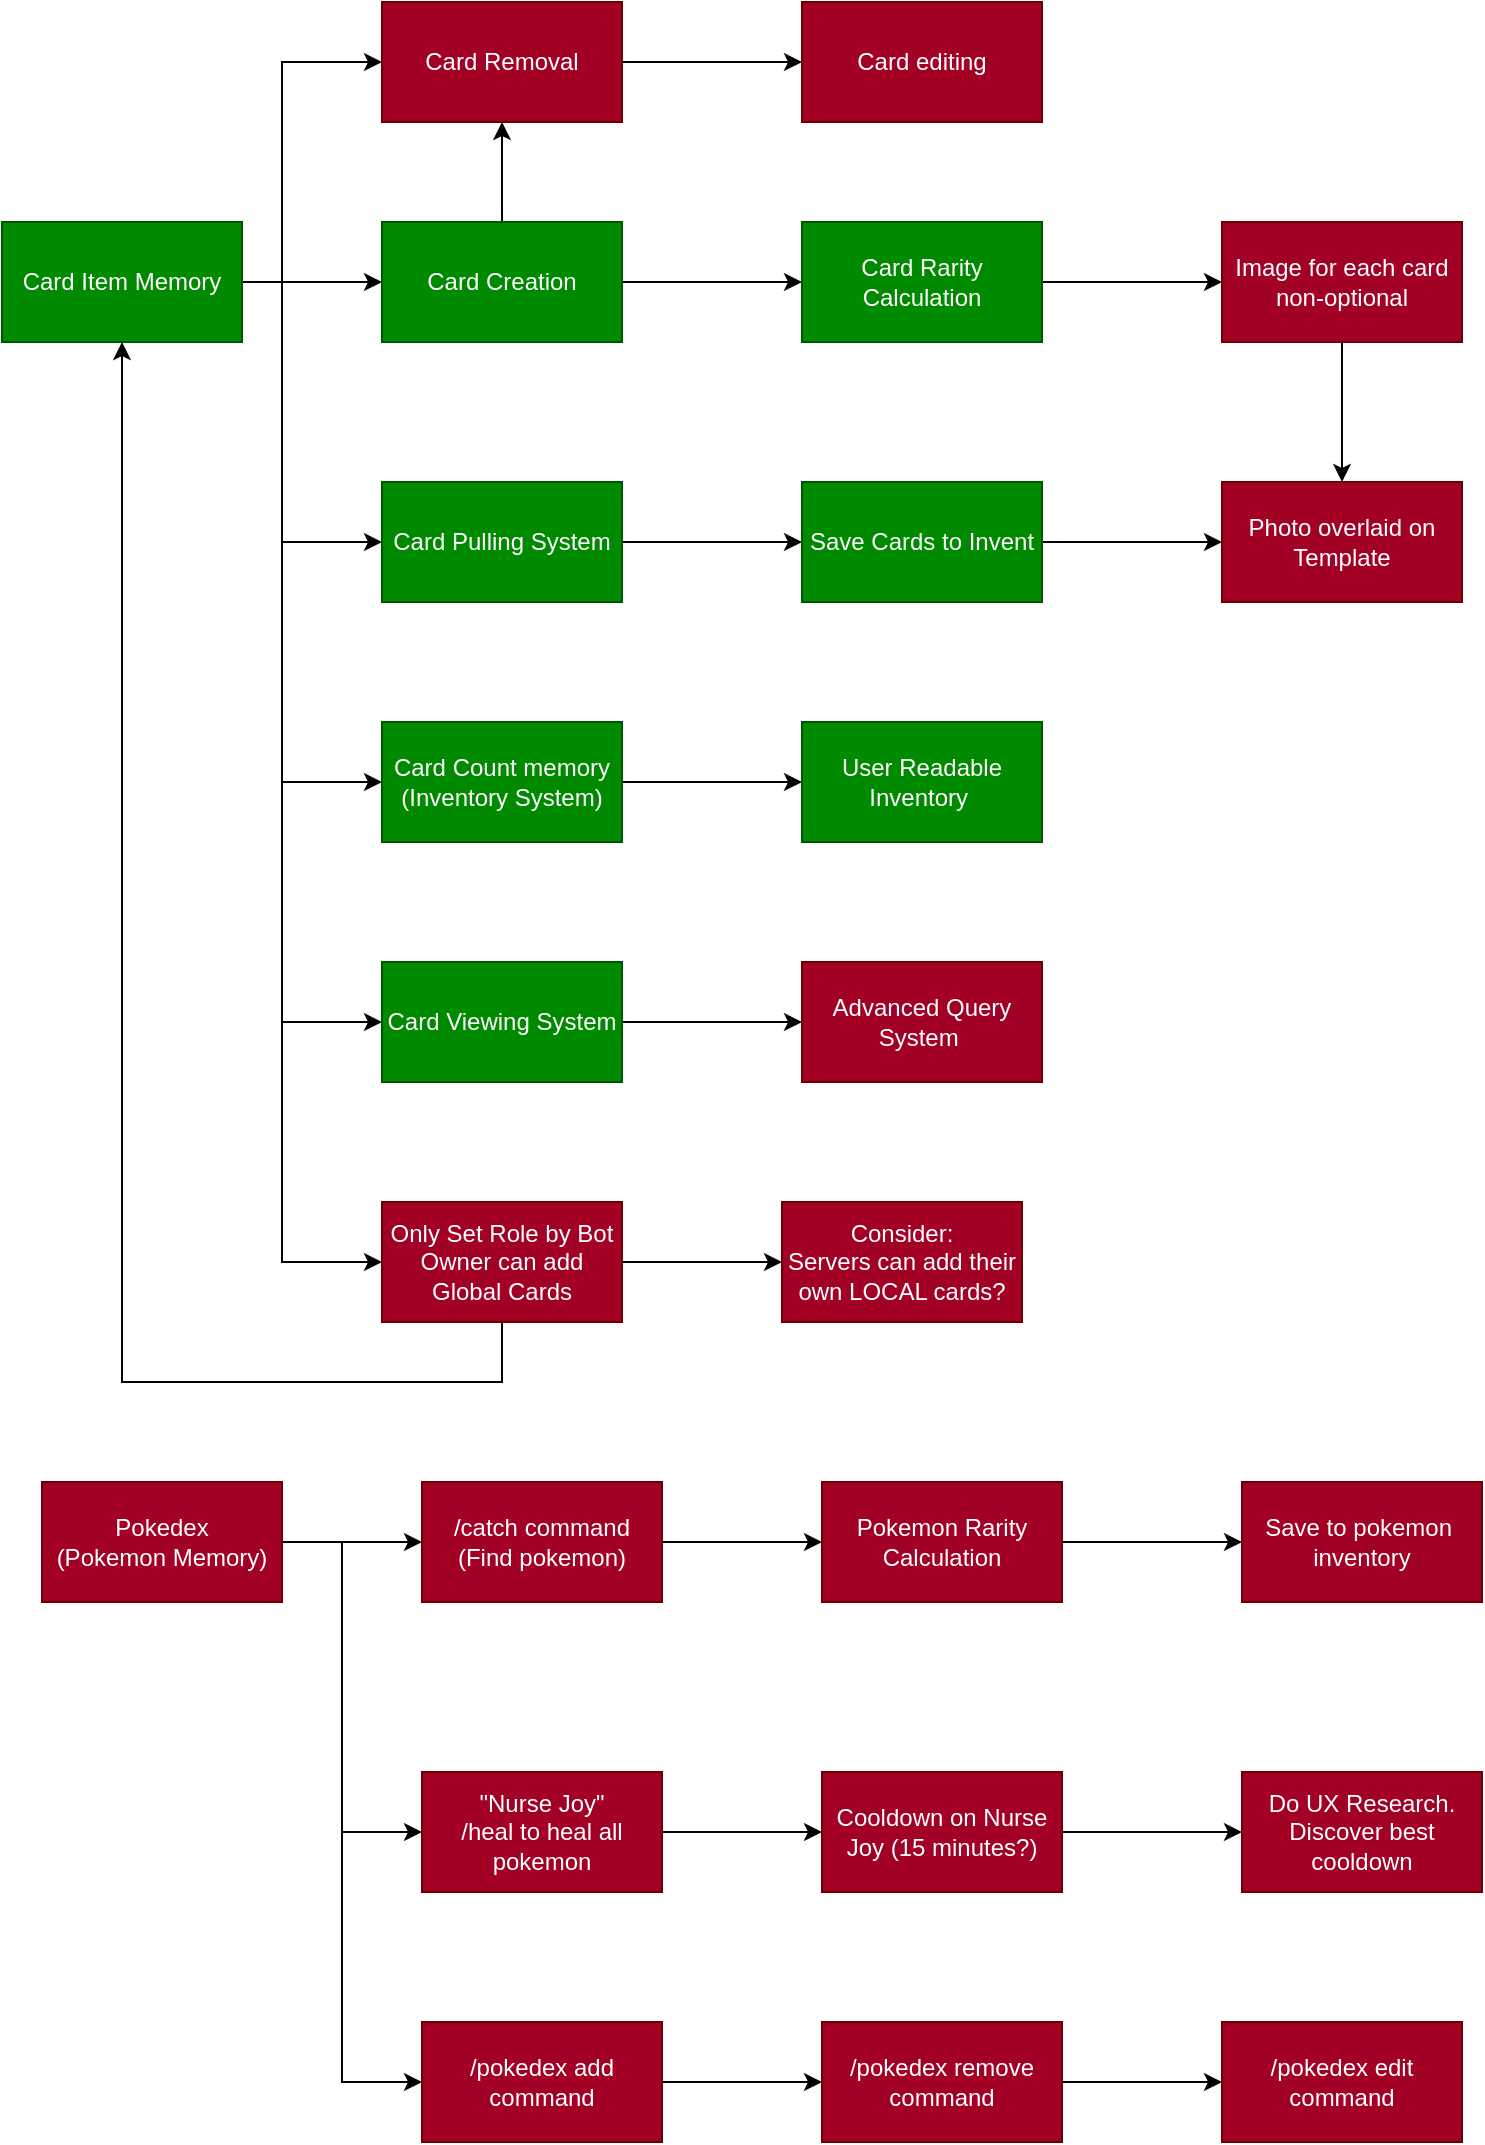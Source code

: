 <mxfile version="27.0.2">
  <diagram name="Page-1" id="VuOHGxyIhAAINdgDTFCT">
    <mxGraphModel dx="1426" dy="841" grid="1" gridSize="10" guides="1" tooltips="1" connect="1" arrows="1" fold="1" page="1" pageScale="1" pageWidth="827" pageHeight="1169" math="0" shadow="0">
      <root>
        <mxCell id="0" />
        <mxCell id="1" parent="0" />
        <mxCell id="pB03gOQXnPwzzRDHyuBl-6" value="" style="edgeStyle=orthogonalEdgeStyle;rounded=0;orthogonalLoop=1;jettySize=auto;html=1;" edge="1" parent="1" source="pB03gOQXnPwzzRDHyuBl-1" target="pB03gOQXnPwzzRDHyuBl-5">
          <mxGeometry relative="1" as="geometry" />
        </mxCell>
        <mxCell id="pB03gOQXnPwzzRDHyuBl-54" value="" style="edgeStyle=orthogonalEdgeStyle;rounded=0;orthogonalLoop=1;jettySize=auto;html=1;" edge="1" parent="1" source="pB03gOQXnPwzzRDHyuBl-1" target="pB03gOQXnPwzzRDHyuBl-52">
          <mxGeometry relative="1" as="geometry" />
        </mxCell>
        <mxCell id="pB03gOQXnPwzzRDHyuBl-1" value="Card Creation" style="rounded=0;whiteSpace=wrap;html=1;fillColor=#008a00;fontColor=#ffffff;strokeColor=#005700;" vertex="1" parent="1">
          <mxGeometry x="220" y="150" width="120" height="60" as="geometry" />
        </mxCell>
        <mxCell id="pB03gOQXnPwzzRDHyuBl-3" value="" style="edgeStyle=orthogonalEdgeStyle;rounded=0;orthogonalLoop=1;jettySize=auto;html=1;" edge="1" parent="1" source="pB03gOQXnPwzzRDHyuBl-2" target="pB03gOQXnPwzzRDHyuBl-1">
          <mxGeometry relative="1" as="geometry" />
        </mxCell>
        <mxCell id="pB03gOQXnPwzzRDHyuBl-13" style="edgeStyle=orthogonalEdgeStyle;rounded=0;orthogonalLoop=1;jettySize=auto;html=1;entryX=0;entryY=0.5;entryDx=0;entryDy=0;" edge="1" parent="1" source="pB03gOQXnPwzzRDHyuBl-2" target="pB03gOQXnPwzzRDHyuBl-12">
          <mxGeometry relative="1" as="geometry">
            <Array as="points">
              <mxPoint x="170" y="180" />
              <mxPoint x="170" y="550" />
            </Array>
          </mxGeometry>
        </mxCell>
        <mxCell id="pB03gOQXnPwzzRDHyuBl-19" style="edgeStyle=orthogonalEdgeStyle;rounded=0;orthogonalLoop=1;jettySize=auto;html=1;entryX=0;entryY=0.5;entryDx=0;entryDy=0;" edge="1" parent="1" source="pB03gOQXnPwzzRDHyuBl-2" target="pB03gOQXnPwzzRDHyuBl-4">
          <mxGeometry relative="1" as="geometry">
            <Array as="points">
              <mxPoint x="170" y="180" />
              <mxPoint x="170" y="430" />
            </Array>
          </mxGeometry>
        </mxCell>
        <mxCell id="pB03gOQXnPwzzRDHyuBl-22" style="edgeStyle=orthogonalEdgeStyle;rounded=0;orthogonalLoop=1;jettySize=auto;html=1;entryX=0;entryY=0.5;entryDx=0;entryDy=0;" edge="1" parent="1" source="pB03gOQXnPwzzRDHyuBl-2" target="pB03gOQXnPwzzRDHyuBl-21">
          <mxGeometry relative="1" as="geometry">
            <Array as="points">
              <mxPoint x="170" y="180" />
              <mxPoint x="170" y="310" />
            </Array>
          </mxGeometry>
        </mxCell>
        <mxCell id="pB03gOQXnPwzzRDHyuBl-44" style="edgeStyle=orthogonalEdgeStyle;rounded=0;orthogonalLoop=1;jettySize=auto;html=1;entryX=0;entryY=0.5;entryDx=0;entryDy=0;" edge="1" parent="1" source="pB03gOQXnPwzzRDHyuBl-2" target="pB03gOQXnPwzzRDHyuBl-43">
          <mxGeometry relative="1" as="geometry">
            <Array as="points">
              <mxPoint x="170" y="180" />
              <mxPoint x="170" y="670" />
            </Array>
          </mxGeometry>
        </mxCell>
        <mxCell id="pB03gOQXnPwzzRDHyuBl-53" style="edgeStyle=orthogonalEdgeStyle;rounded=0;orthogonalLoop=1;jettySize=auto;html=1;entryX=0;entryY=0.5;entryDx=0;entryDy=0;" edge="1" parent="1" source="pB03gOQXnPwzzRDHyuBl-2" target="pB03gOQXnPwzzRDHyuBl-52">
          <mxGeometry relative="1" as="geometry">
            <Array as="points">
              <mxPoint x="170" y="180" />
              <mxPoint x="170" y="70" />
            </Array>
          </mxGeometry>
        </mxCell>
        <mxCell id="pB03gOQXnPwzzRDHyuBl-2" value="Card Item Memory" style="rounded=0;whiteSpace=wrap;html=1;fillColor=#008a00;fontColor=#ffffff;strokeColor=#005700;" vertex="1" parent="1">
          <mxGeometry x="30" y="150" width="120" height="60" as="geometry" />
        </mxCell>
        <mxCell id="pB03gOQXnPwzzRDHyuBl-9" value="" style="edgeStyle=orthogonalEdgeStyle;rounded=0;orthogonalLoop=1;jettySize=auto;html=1;" edge="1" parent="1" source="pB03gOQXnPwzzRDHyuBl-4" target="pB03gOQXnPwzzRDHyuBl-7">
          <mxGeometry relative="1" as="geometry" />
        </mxCell>
        <mxCell id="pB03gOQXnPwzzRDHyuBl-4" value="Card Count memory&lt;div&gt;(Inventory System)&lt;/div&gt;" style="rounded=0;whiteSpace=wrap;html=1;fillColor=#008a00;fontColor=#ffffff;strokeColor=#005700;" vertex="1" parent="1">
          <mxGeometry x="220" y="400" width="120" height="60" as="geometry" />
        </mxCell>
        <mxCell id="pB03gOQXnPwzzRDHyuBl-11" value="" style="edgeStyle=orthogonalEdgeStyle;rounded=0;orthogonalLoop=1;jettySize=auto;html=1;" edge="1" parent="1" source="pB03gOQXnPwzzRDHyuBl-5" target="pB03gOQXnPwzzRDHyuBl-10">
          <mxGeometry relative="1" as="geometry" />
        </mxCell>
        <mxCell id="pB03gOQXnPwzzRDHyuBl-5" value="Card Rarity Calculation" style="rounded=0;whiteSpace=wrap;html=1;fillColor=#008a00;fontColor=#ffffff;strokeColor=#005700;" vertex="1" parent="1">
          <mxGeometry x="430" y="150" width="120" height="60" as="geometry" />
        </mxCell>
        <mxCell id="pB03gOQXnPwzzRDHyuBl-7" value="User Readable&lt;div&gt;Inventory&amp;nbsp;&lt;/div&gt;" style="rounded=0;whiteSpace=wrap;html=1;fillColor=#008a00;fontColor=#ffffff;strokeColor=#005700;" vertex="1" parent="1">
          <mxGeometry x="430" y="400" width="120" height="60" as="geometry" />
        </mxCell>
        <mxCell id="pB03gOQXnPwzzRDHyuBl-27" value="" style="edgeStyle=orthogonalEdgeStyle;rounded=0;orthogonalLoop=1;jettySize=auto;html=1;" edge="1" parent="1" source="pB03gOQXnPwzzRDHyuBl-10" target="pB03gOQXnPwzzRDHyuBl-25">
          <mxGeometry relative="1" as="geometry" />
        </mxCell>
        <mxCell id="pB03gOQXnPwzzRDHyuBl-10" value="Image for each card&lt;div&gt;non-optional&lt;/div&gt;" style="rounded=0;whiteSpace=wrap;html=1;fillColor=#a20025;fontColor=#ffffff;strokeColor=#6F0000;" vertex="1" parent="1">
          <mxGeometry x="640" y="150" width="120" height="60" as="geometry" />
        </mxCell>
        <mxCell id="pB03gOQXnPwzzRDHyuBl-15" value="" style="edgeStyle=orthogonalEdgeStyle;rounded=0;orthogonalLoop=1;jettySize=auto;html=1;" edge="1" parent="1" source="pB03gOQXnPwzzRDHyuBl-12" target="pB03gOQXnPwzzRDHyuBl-14">
          <mxGeometry relative="1" as="geometry" />
        </mxCell>
        <mxCell id="pB03gOQXnPwzzRDHyuBl-12" value="Card Viewing System" style="rounded=0;whiteSpace=wrap;html=1;fillColor=#008a00;fontColor=#ffffff;strokeColor=#005700;" vertex="1" parent="1">
          <mxGeometry x="220" y="520" width="120" height="60" as="geometry" />
        </mxCell>
        <mxCell id="pB03gOQXnPwzzRDHyuBl-14" value="Advanced Query System&amp;nbsp;" style="rounded=0;whiteSpace=wrap;html=1;fillColor=#a20025;fontColor=#ffffff;strokeColor=#6F0000;" vertex="1" parent="1">
          <mxGeometry x="430" y="520" width="120" height="60" as="geometry" />
        </mxCell>
        <mxCell id="pB03gOQXnPwzzRDHyuBl-29" value="" style="edgeStyle=orthogonalEdgeStyle;rounded=0;orthogonalLoop=1;jettySize=auto;html=1;" edge="1" parent="1" source="pB03gOQXnPwzzRDHyuBl-16" target="pB03gOQXnPwzzRDHyuBl-28">
          <mxGeometry relative="1" as="geometry" />
        </mxCell>
        <mxCell id="pB03gOQXnPwzzRDHyuBl-35" value="" style="edgeStyle=orthogonalEdgeStyle;rounded=0;orthogonalLoop=1;jettySize=auto;html=1;" edge="1" parent="1" source="pB03gOQXnPwzzRDHyuBl-16" target="pB03gOQXnPwzzRDHyuBl-34">
          <mxGeometry relative="1" as="geometry">
            <Array as="points">
              <mxPoint x="200" y="810" />
              <mxPoint x="200" y="955" />
            </Array>
          </mxGeometry>
        </mxCell>
        <mxCell id="pB03gOQXnPwzzRDHyuBl-49" style="edgeStyle=orthogonalEdgeStyle;rounded=0;orthogonalLoop=1;jettySize=auto;html=1;entryX=0;entryY=0.5;entryDx=0;entryDy=0;" edge="1" parent="1" source="pB03gOQXnPwzzRDHyuBl-16" target="pB03gOQXnPwzzRDHyuBl-48">
          <mxGeometry relative="1" as="geometry">
            <Array as="points">
              <mxPoint x="200" y="810" />
              <mxPoint x="200" y="1080" />
            </Array>
          </mxGeometry>
        </mxCell>
        <mxCell id="pB03gOQXnPwzzRDHyuBl-16" value="Pokedex&lt;div&gt;(Pokemon Memory)&lt;/div&gt;" style="rounded=0;whiteSpace=wrap;html=1;fillColor=#a20025;fontColor=#ffffff;strokeColor=#6F0000;" vertex="1" parent="1">
          <mxGeometry x="50" y="780" width="120" height="60" as="geometry" />
        </mxCell>
        <mxCell id="pB03gOQXnPwzzRDHyuBl-24" value="" style="edgeStyle=orthogonalEdgeStyle;rounded=0;orthogonalLoop=1;jettySize=auto;html=1;" edge="1" parent="1" source="pB03gOQXnPwzzRDHyuBl-21" target="pB03gOQXnPwzzRDHyuBl-23">
          <mxGeometry relative="1" as="geometry" />
        </mxCell>
        <mxCell id="pB03gOQXnPwzzRDHyuBl-21" value="Card Pulling System" style="rounded=0;whiteSpace=wrap;html=1;fillColor=#008a00;fontColor=#ffffff;strokeColor=#005700;" vertex="1" parent="1">
          <mxGeometry x="220" y="280" width="120" height="60" as="geometry" />
        </mxCell>
        <mxCell id="pB03gOQXnPwzzRDHyuBl-26" value="" style="edgeStyle=orthogonalEdgeStyle;rounded=0;orthogonalLoop=1;jettySize=auto;html=1;" edge="1" parent="1" source="pB03gOQXnPwzzRDHyuBl-23" target="pB03gOQXnPwzzRDHyuBl-25">
          <mxGeometry relative="1" as="geometry" />
        </mxCell>
        <mxCell id="pB03gOQXnPwzzRDHyuBl-23" value="Save Cards to Invent" style="rounded=0;whiteSpace=wrap;html=1;fillColor=#008a00;fontColor=#ffffff;strokeColor=#005700;" vertex="1" parent="1">
          <mxGeometry x="430" y="280" width="120" height="60" as="geometry" />
        </mxCell>
        <mxCell id="pB03gOQXnPwzzRDHyuBl-25" value="Photo overlaid on Template" style="rounded=0;whiteSpace=wrap;html=1;fillColor=#a20025;fontColor=#ffffff;strokeColor=#6F0000;" vertex="1" parent="1">
          <mxGeometry x="640" y="280" width="120" height="60" as="geometry" />
        </mxCell>
        <mxCell id="pB03gOQXnPwzzRDHyuBl-31" value="" style="edgeStyle=orthogonalEdgeStyle;rounded=0;orthogonalLoop=1;jettySize=auto;html=1;" edge="1" parent="1" source="pB03gOQXnPwzzRDHyuBl-28" target="pB03gOQXnPwzzRDHyuBl-30">
          <mxGeometry relative="1" as="geometry" />
        </mxCell>
        <mxCell id="pB03gOQXnPwzzRDHyuBl-28" value="/catch command&lt;div&gt;(Find pokemon)&lt;/div&gt;" style="rounded=0;whiteSpace=wrap;html=1;fillColor=#a20025;fontColor=#ffffff;strokeColor=#6F0000;" vertex="1" parent="1">
          <mxGeometry x="240" y="780" width="120" height="60" as="geometry" />
        </mxCell>
        <mxCell id="pB03gOQXnPwzzRDHyuBl-33" value="" style="edgeStyle=orthogonalEdgeStyle;rounded=0;orthogonalLoop=1;jettySize=auto;html=1;" edge="1" parent="1" source="pB03gOQXnPwzzRDHyuBl-30" target="pB03gOQXnPwzzRDHyuBl-32">
          <mxGeometry relative="1" as="geometry" />
        </mxCell>
        <mxCell id="pB03gOQXnPwzzRDHyuBl-30" value="Pokemon Rarity Calculation" style="rounded=0;whiteSpace=wrap;html=1;fillColor=#a20025;fontColor=#ffffff;strokeColor=#6F0000;" vertex="1" parent="1">
          <mxGeometry x="440" y="780" width="120" height="60" as="geometry" />
        </mxCell>
        <mxCell id="pB03gOQXnPwzzRDHyuBl-32" value="Save to pokemon&amp;nbsp; inventory" style="rounded=0;whiteSpace=wrap;html=1;fillColor=#a20025;fontColor=#ffffff;strokeColor=#6F0000;" vertex="1" parent="1">
          <mxGeometry x="650" y="780" width="120" height="60" as="geometry" />
        </mxCell>
        <mxCell id="pB03gOQXnPwzzRDHyuBl-37" value="" style="edgeStyle=orthogonalEdgeStyle;rounded=0;orthogonalLoop=1;jettySize=auto;html=1;" edge="1" parent="1" source="pB03gOQXnPwzzRDHyuBl-34" target="pB03gOQXnPwzzRDHyuBl-36">
          <mxGeometry relative="1" as="geometry" />
        </mxCell>
        <mxCell id="pB03gOQXnPwzzRDHyuBl-34" value="&quot;Nurse Joy&quot;&lt;div&gt;/heal to heal all pokemon&lt;/div&gt;" style="rounded=0;whiteSpace=wrap;html=1;fillColor=#a20025;fontColor=#ffffff;strokeColor=#6F0000;" vertex="1" parent="1">
          <mxGeometry x="240" y="925" width="120" height="60" as="geometry" />
        </mxCell>
        <mxCell id="pB03gOQXnPwzzRDHyuBl-39" value="" style="edgeStyle=orthogonalEdgeStyle;rounded=0;orthogonalLoop=1;jettySize=auto;html=1;" edge="1" parent="1" source="pB03gOQXnPwzzRDHyuBl-36" target="pB03gOQXnPwzzRDHyuBl-38">
          <mxGeometry relative="1" as="geometry" />
        </mxCell>
        <mxCell id="pB03gOQXnPwzzRDHyuBl-36" value="Cooldown on Nurse Joy (15 minutes?)" style="rounded=0;whiteSpace=wrap;html=1;fillColor=#a20025;fontColor=#ffffff;strokeColor=#6F0000;" vertex="1" parent="1">
          <mxGeometry x="440" y="925" width="120" height="60" as="geometry" />
        </mxCell>
        <mxCell id="pB03gOQXnPwzzRDHyuBl-38" value="Do UX Research.&lt;div&gt;Discover best cooldown&lt;/div&gt;" style="rounded=0;whiteSpace=wrap;html=1;fillColor=#a20025;fontColor=#ffffff;strokeColor=#6F0000;" vertex="1" parent="1">
          <mxGeometry x="650" y="925" width="120" height="60" as="geometry" />
        </mxCell>
        <mxCell id="pB03gOQXnPwzzRDHyuBl-45" style="edgeStyle=orthogonalEdgeStyle;rounded=0;orthogonalLoop=1;jettySize=auto;html=1;entryX=0.5;entryY=1;entryDx=0;entryDy=0;" edge="1" parent="1" source="pB03gOQXnPwzzRDHyuBl-43" target="pB03gOQXnPwzzRDHyuBl-2">
          <mxGeometry relative="1" as="geometry">
            <Array as="points">
              <mxPoint x="280" y="730" />
              <mxPoint x="90" y="730" />
            </Array>
          </mxGeometry>
        </mxCell>
        <mxCell id="pB03gOQXnPwzzRDHyuBl-47" value="" style="edgeStyle=orthogonalEdgeStyle;rounded=0;orthogonalLoop=1;jettySize=auto;html=1;" edge="1" parent="1" source="pB03gOQXnPwzzRDHyuBl-43" target="pB03gOQXnPwzzRDHyuBl-46">
          <mxGeometry relative="1" as="geometry" />
        </mxCell>
        <mxCell id="pB03gOQXnPwzzRDHyuBl-43" value="Only Set Role by Bot Owner can add Global Cards" style="rounded=0;whiteSpace=wrap;html=1;fillColor=#a20025;fontColor=#ffffff;strokeColor=#6F0000;" vertex="1" parent="1">
          <mxGeometry x="220" y="640" width="120" height="60" as="geometry" />
        </mxCell>
        <mxCell id="pB03gOQXnPwzzRDHyuBl-46" value="Consider:&lt;div&gt;Servers can add their own LOCAL cards?&lt;/div&gt;" style="rounded=0;whiteSpace=wrap;html=1;fillColor=#a20025;fontColor=#ffffff;strokeColor=#6F0000;" vertex="1" parent="1">
          <mxGeometry x="420" y="640" width="120" height="60" as="geometry" />
        </mxCell>
        <mxCell id="pB03gOQXnPwzzRDHyuBl-51" value="" style="edgeStyle=orthogonalEdgeStyle;rounded=0;orthogonalLoop=1;jettySize=auto;html=1;" edge="1" parent="1" source="pB03gOQXnPwzzRDHyuBl-48" target="pB03gOQXnPwzzRDHyuBl-50">
          <mxGeometry relative="1" as="geometry" />
        </mxCell>
        <mxCell id="pB03gOQXnPwzzRDHyuBl-48" value="/pokedex add&lt;div&gt;command&lt;/div&gt;" style="rounded=0;whiteSpace=wrap;html=1;fillColor=#a20025;fontColor=#ffffff;strokeColor=#6F0000;" vertex="1" parent="1">
          <mxGeometry x="240" y="1050" width="120" height="60" as="geometry" />
        </mxCell>
        <mxCell id="pB03gOQXnPwzzRDHyuBl-58" value="" style="edgeStyle=orthogonalEdgeStyle;rounded=0;orthogonalLoop=1;jettySize=auto;html=1;" edge="1" parent="1" source="pB03gOQXnPwzzRDHyuBl-50" target="pB03gOQXnPwzzRDHyuBl-57">
          <mxGeometry relative="1" as="geometry" />
        </mxCell>
        <mxCell id="pB03gOQXnPwzzRDHyuBl-50" value="/pokedex remove&lt;div&gt;command&lt;/div&gt;" style="whiteSpace=wrap;html=1;rounded=0;fillColor=#a20025;fontColor=#ffffff;strokeColor=#6F0000;" vertex="1" parent="1">
          <mxGeometry x="440" y="1050" width="120" height="60" as="geometry" />
        </mxCell>
        <mxCell id="pB03gOQXnPwzzRDHyuBl-56" value="" style="edgeStyle=orthogonalEdgeStyle;rounded=0;orthogonalLoop=1;jettySize=auto;html=1;" edge="1" parent="1" source="pB03gOQXnPwzzRDHyuBl-52" target="pB03gOQXnPwzzRDHyuBl-55">
          <mxGeometry relative="1" as="geometry" />
        </mxCell>
        <mxCell id="pB03gOQXnPwzzRDHyuBl-52" value="Card Removal" style="rounded=0;whiteSpace=wrap;html=1;fillColor=#a20025;fontColor=#ffffff;strokeColor=#6F0000;" vertex="1" parent="1">
          <mxGeometry x="220" y="40" width="120" height="60" as="geometry" />
        </mxCell>
        <mxCell id="pB03gOQXnPwzzRDHyuBl-55" value="Card editing" style="rounded=0;whiteSpace=wrap;html=1;fillColor=#a20025;fontColor=#ffffff;strokeColor=#6F0000;" vertex="1" parent="1">
          <mxGeometry x="430" y="40" width="120" height="60" as="geometry" />
        </mxCell>
        <mxCell id="pB03gOQXnPwzzRDHyuBl-57" value="/pokedex edit&lt;div&gt;command&lt;/div&gt;" style="rounded=0;whiteSpace=wrap;html=1;fillColor=#a20025;fontColor=#ffffff;strokeColor=#6F0000;" vertex="1" parent="1">
          <mxGeometry x="640" y="1050" width="120" height="60" as="geometry" />
        </mxCell>
      </root>
    </mxGraphModel>
  </diagram>
</mxfile>
